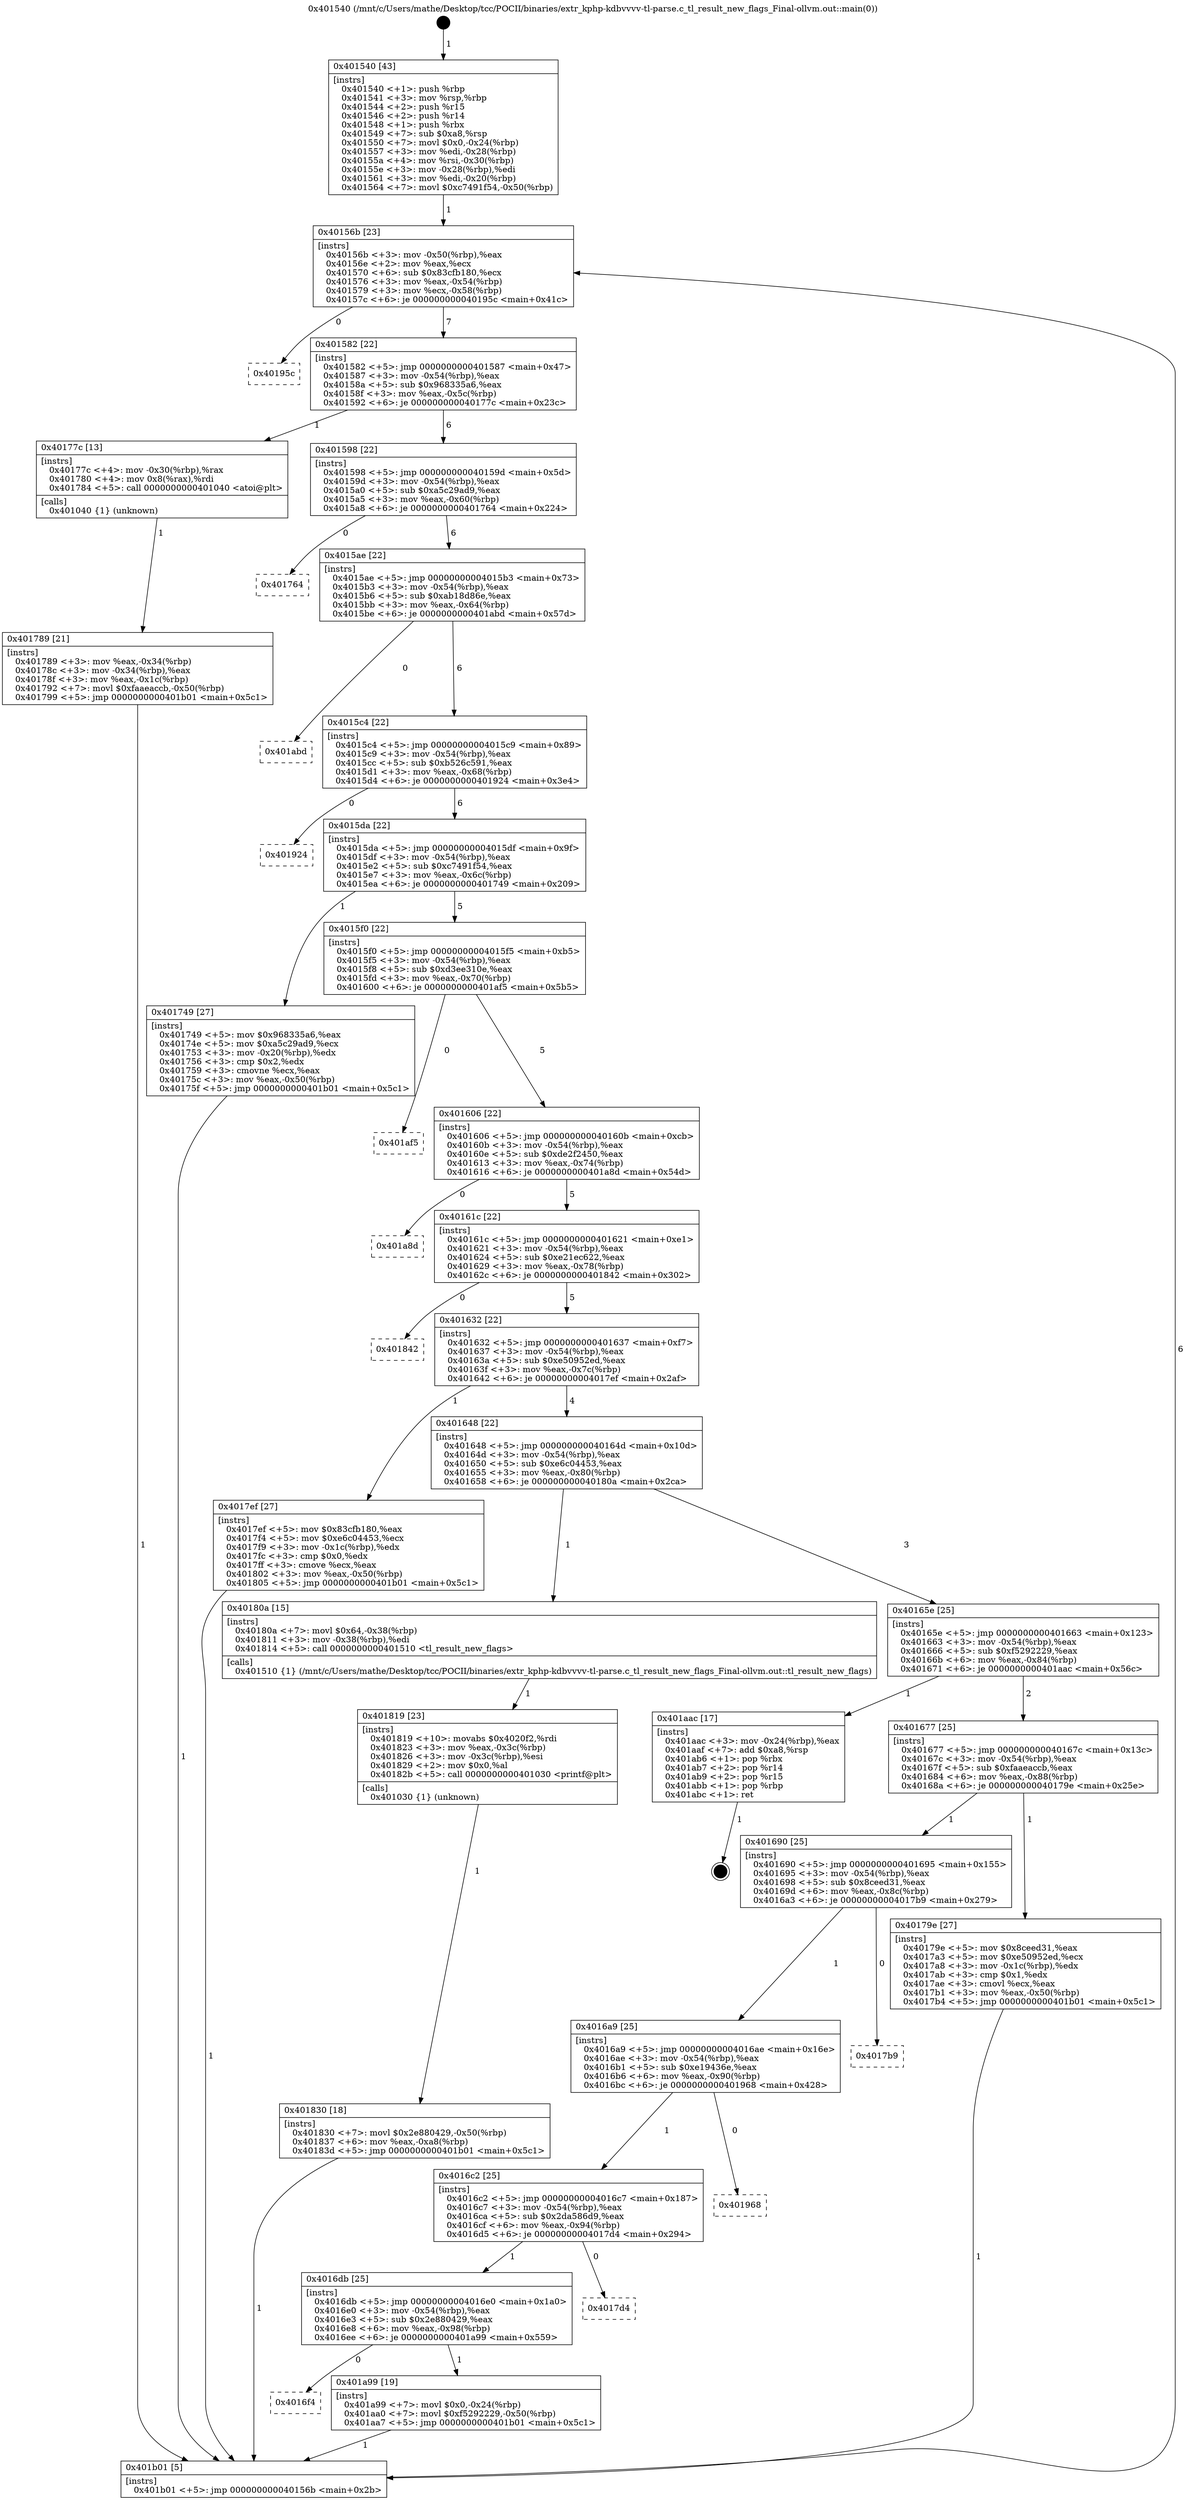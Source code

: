 digraph "0x401540" {
  label = "0x401540 (/mnt/c/Users/mathe/Desktop/tcc/POCII/binaries/extr_kphp-kdbvvvv-tl-parse.c_tl_result_new_flags_Final-ollvm.out::main(0))"
  labelloc = "t"
  node[shape=record]

  Entry [label="",width=0.3,height=0.3,shape=circle,fillcolor=black,style=filled]
  "0x40156b" [label="{
     0x40156b [23]\l
     | [instrs]\l
     &nbsp;&nbsp;0x40156b \<+3\>: mov -0x50(%rbp),%eax\l
     &nbsp;&nbsp;0x40156e \<+2\>: mov %eax,%ecx\l
     &nbsp;&nbsp;0x401570 \<+6\>: sub $0x83cfb180,%ecx\l
     &nbsp;&nbsp;0x401576 \<+3\>: mov %eax,-0x54(%rbp)\l
     &nbsp;&nbsp;0x401579 \<+3\>: mov %ecx,-0x58(%rbp)\l
     &nbsp;&nbsp;0x40157c \<+6\>: je 000000000040195c \<main+0x41c\>\l
  }"]
  "0x40195c" [label="{
     0x40195c\l
  }", style=dashed]
  "0x401582" [label="{
     0x401582 [22]\l
     | [instrs]\l
     &nbsp;&nbsp;0x401582 \<+5\>: jmp 0000000000401587 \<main+0x47\>\l
     &nbsp;&nbsp;0x401587 \<+3\>: mov -0x54(%rbp),%eax\l
     &nbsp;&nbsp;0x40158a \<+5\>: sub $0x968335a6,%eax\l
     &nbsp;&nbsp;0x40158f \<+3\>: mov %eax,-0x5c(%rbp)\l
     &nbsp;&nbsp;0x401592 \<+6\>: je 000000000040177c \<main+0x23c\>\l
  }"]
  Exit [label="",width=0.3,height=0.3,shape=circle,fillcolor=black,style=filled,peripheries=2]
  "0x40177c" [label="{
     0x40177c [13]\l
     | [instrs]\l
     &nbsp;&nbsp;0x40177c \<+4\>: mov -0x30(%rbp),%rax\l
     &nbsp;&nbsp;0x401780 \<+4\>: mov 0x8(%rax),%rdi\l
     &nbsp;&nbsp;0x401784 \<+5\>: call 0000000000401040 \<atoi@plt\>\l
     | [calls]\l
     &nbsp;&nbsp;0x401040 \{1\} (unknown)\l
  }"]
  "0x401598" [label="{
     0x401598 [22]\l
     | [instrs]\l
     &nbsp;&nbsp;0x401598 \<+5\>: jmp 000000000040159d \<main+0x5d\>\l
     &nbsp;&nbsp;0x40159d \<+3\>: mov -0x54(%rbp),%eax\l
     &nbsp;&nbsp;0x4015a0 \<+5\>: sub $0xa5c29ad9,%eax\l
     &nbsp;&nbsp;0x4015a5 \<+3\>: mov %eax,-0x60(%rbp)\l
     &nbsp;&nbsp;0x4015a8 \<+6\>: je 0000000000401764 \<main+0x224\>\l
  }"]
  "0x4016f4" [label="{
     0x4016f4\l
  }", style=dashed]
  "0x401764" [label="{
     0x401764\l
  }", style=dashed]
  "0x4015ae" [label="{
     0x4015ae [22]\l
     | [instrs]\l
     &nbsp;&nbsp;0x4015ae \<+5\>: jmp 00000000004015b3 \<main+0x73\>\l
     &nbsp;&nbsp;0x4015b3 \<+3\>: mov -0x54(%rbp),%eax\l
     &nbsp;&nbsp;0x4015b6 \<+5\>: sub $0xab18d86e,%eax\l
     &nbsp;&nbsp;0x4015bb \<+3\>: mov %eax,-0x64(%rbp)\l
     &nbsp;&nbsp;0x4015be \<+6\>: je 0000000000401abd \<main+0x57d\>\l
  }"]
  "0x401a99" [label="{
     0x401a99 [19]\l
     | [instrs]\l
     &nbsp;&nbsp;0x401a99 \<+7\>: movl $0x0,-0x24(%rbp)\l
     &nbsp;&nbsp;0x401aa0 \<+7\>: movl $0xf5292229,-0x50(%rbp)\l
     &nbsp;&nbsp;0x401aa7 \<+5\>: jmp 0000000000401b01 \<main+0x5c1\>\l
  }"]
  "0x401abd" [label="{
     0x401abd\l
  }", style=dashed]
  "0x4015c4" [label="{
     0x4015c4 [22]\l
     | [instrs]\l
     &nbsp;&nbsp;0x4015c4 \<+5\>: jmp 00000000004015c9 \<main+0x89\>\l
     &nbsp;&nbsp;0x4015c9 \<+3\>: mov -0x54(%rbp),%eax\l
     &nbsp;&nbsp;0x4015cc \<+5\>: sub $0xb526c591,%eax\l
     &nbsp;&nbsp;0x4015d1 \<+3\>: mov %eax,-0x68(%rbp)\l
     &nbsp;&nbsp;0x4015d4 \<+6\>: je 0000000000401924 \<main+0x3e4\>\l
  }"]
  "0x4016db" [label="{
     0x4016db [25]\l
     | [instrs]\l
     &nbsp;&nbsp;0x4016db \<+5\>: jmp 00000000004016e0 \<main+0x1a0\>\l
     &nbsp;&nbsp;0x4016e0 \<+3\>: mov -0x54(%rbp),%eax\l
     &nbsp;&nbsp;0x4016e3 \<+5\>: sub $0x2e880429,%eax\l
     &nbsp;&nbsp;0x4016e8 \<+6\>: mov %eax,-0x98(%rbp)\l
     &nbsp;&nbsp;0x4016ee \<+6\>: je 0000000000401a99 \<main+0x559\>\l
  }"]
  "0x401924" [label="{
     0x401924\l
  }", style=dashed]
  "0x4015da" [label="{
     0x4015da [22]\l
     | [instrs]\l
     &nbsp;&nbsp;0x4015da \<+5\>: jmp 00000000004015df \<main+0x9f\>\l
     &nbsp;&nbsp;0x4015df \<+3\>: mov -0x54(%rbp),%eax\l
     &nbsp;&nbsp;0x4015e2 \<+5\>: sub $0xc7491f54,%eax\l
     &nbsp;&nbsp;0x4015e7 \<+3\>: mov %eax,-0x6c(%rbp)\l
     &nbsp;&nbsp;0x4015ea \<+6\>: je 0000000000401749 \<main+0x209\>\l
  }"]
  "0x4017d4" [label="{
     0x4017d4\l
  }", style=dashed]
  "0x401749" [label="{
     0x401749 [27]\l
     | [instrs]\l
     &nbsp;&nbsp;0x401749 \<+5\>: mov $0x968335a6,%eax\l
     &nbsp;&nbsp;0x40174e \<+5\>: mov $0xa5c29ad9,%ecx\l
     &nbsp;&nbsp;0x401753 \<+3\>: mov -0x20(%rbp),%edx\l
     &nbsp;&nbsp;0x401756 \<+3\>: cmp $0x2,%edx\l
     &nbsp;&nbsp;0x401759 \<+3\>: cmovne %ecx,%eax\l
     &nbsp;&nbsp;0x40175c \<+3\>: mov %eax,-0x50(%rbp)\l
     &nbsp;&nbsp;0x40175f \<+5\>: jmp 0000000000401b01 \<main+0x5c1\>\l
  }"]
  "0x4015f0" [label="{
     0x4015f0 [22]\l
     | [instrs]\l
     &nbsp;&nbsp;0x4015f0 \<+5\>: jmp 00000000004015f5 \<main+0xb5\>\l
     &nbsp;&nbsp;0x4015f5 \<+3\>: mov -0x54(%rbp),%eax\l
     &nbsp;&nbsp;0x4015f8 \<+5\>: sub $0xd3ee310e,%eax\l
     &nbsp;&nbsp;0x4015fd \<+3\>: mov %eax,-0x70(%rbp)\l
     &nbsp;&nbsp;0x401600 \<+6\>: je 0000000000401af5 \<main+0x5b5\>\l
  }"]
  "0x401b01" [label="{
     0x401b01 [5]\l
     | [instrs]\l
     &nbsp;&nbsp;0x401b01 \<+5\>: jmp 000000000040156b \<main+0x2b\>\l
  }"]
  "0x401540" [label="{
     0x401540 [43]\l
     | [instrs]\l
     &nbsp;&nbsp;0x401540 \<+1\>: push %rbp\l
     &nbsp;&nbsp;0x401541 \<+3\>: mov %rsp,%rbp\l
     &nbsp;&nbsp;0x401544 \<+2\>: push %r15\l
     &nbsp;&nbsp;0x401546 \<+2\>: push %r14\l
     &nbsp;&nbsp;0x401548 \<+1\>: push %rbx\l
     &nbsp;&nbsp;0x401549 \<+7\>: sub $0xa8,%rsp\l
     &nbsp;&nbsp;0x401550 \<+7\>: movl $0x0,-0x24(%rbp)\l
     &nbsp;&nbsp;0x401557 \<+3\>: mov %edi,-0x28(%rbp)\l
     &nbsp;&nbsp;0x40155a \<+4\>: mov %rsi,-0x30(%rbp)\l
     &nbsp;&nbsp;0x40155e \<+3\>: mov -0x28(%rbp),%edi\l
     &nbsp;&nbsp;0x401561 \<+3\>: mov %edi,-0x20(%rbp)\l
     &nbsp;&nbsp;0x401564 \<+7\>: movl $0xc7491f54,-0x50(%rbp)\l
  }"]
  "0x401789" [label="{
     0x401789 [21]\l
     | [instrs]\l
     &nbsp;&nbsp;0x401789 \<+3\>: mov %eax,-0x34(%rbp)\l
     &nbsp;&nbsp;0x40178c \<+3\>: mov -0x34(%rbp),%eax\l
     &nbsp;&nbsp;0x40178f \<+3\>: mov %eax,-0x1c(%rbp)\l
     &nbsp;&nbsp;0x401792 \<+7\>: movl $0xfaaeaccb,-0x50(%rbp)\l
     &nbsp;&nbsp;0x401799 \<+5\>: jmp 0000000000401b01 \<main+0x5c1\>\l
  }"]
  "0x4016c2" [label="{
     0x4016c2 [25]\l
     | [instrs]\l
     &nbsp;&nbsp;0x4016c2 \<+5\>: jmp 00000000004016c7 \<main+0x187\>\l
     &nbsp;&nbsp;0x4016c7 \<+3\>: mov -0x54(%rbp),%eax\l
     &nbsp;&nbsp;0x4016ca \<+5\>: sub $0x2da586d9,%eax\l
     &nbsp;&nbsp;0x4016cf \<+6\>: mov %eax,-0x94(%rbp)\l
     &nbsp;&nbsp;0x4016d5 \<+6\>: je 00000000004017d4 \<main+0x294\>\l
  }"]
  "0x401af5" [label="{
     0x401af5\l
  }", style=dashed]
  "0x401606" [label="{
     0x401606 [22]\l
     | [instrs]\l
     &nbsp;&nbsp;0x401606 \<+5\>: jmp 000000000040160b \<main+0xcb\>\l
     &nbsp;&nbsp;0x40160b \<+3\>: mov -0x54(%rbp),%eax\l
     &nbsp;&nbsp;0x40160e \<+5\>: sub $0xde2f2450,%eax\l
     &nbsp;&nbsp;0x401613 \<+3\>: mov %eax,-0x74(%rbp)\l
     &nbsp;&nbsp;0x401616 \<+6\>: je 0000000000401a8d \<main+0x54d\>\l
  }"]
  "0x401968" [label="{
     0x401968\l
  }", style=dashed]
  "0x401a8d" [label="{
     0x401a8d\l
  }", style=dashed]
  "0x40161c" [label="{
     0x40161c [22]\l
     | [instrs]\l
     &nbsp;&nbsp;0x40161c \<+5\>: jmp 0000000000401621 \<main+0xe1\>\l
     &nbsp;&nbsp;0x401621 \<+3\>: mov -0x54(%rbp),%eax\l
     &nbsp;&nbsp;0x401624 \<+5\>: sub $0xe21ec622,%eax\l
     &nbsp;&nbsp;0x401629 \<+3\>: mov %eax,-0x78(%rbp)\l
     &nbsp;&nbsp;0x40162c \<+6\>: je 0000000000401842 \<main+0x302\>\l
  }"]
  "0x4016a9" [label="{
     0x4016a9 [25]\l
     | [instrs]\l
     &nbsp;&nbsp;0x4016a9 \<+5\>: jmp 00000000004016ae \<main+0x16e\>\l
     &nbsp;&nbsp;0x4016ae \<+3\>: mov -0x54(%rbp),%eax\l
     &nbsp;&nbsp;0x4016b1 \<+5\>: sub $0xe19436e,%eax\l
     &nbsp;&nbsp;0x4016b6 \<+6\>: mov %eax,-0x90(%rbp)\l
     &nbsp;&nbsp;0x4016bc \<+6\>: je 0000000000401968 \<main+0x428\>\l
  }"]
  "0x401842" [label="{
     0x401842\l
  }", style=dashed]
  "0x401632" [label="{
     0x401632 [22]\l
     | [instrs]\l
     &nbsp;&nbsp;0x401632 \<+5\>: jmp 0000000000401637 \<main+0xf7\>\l
     &nbsp;&nbsp;0x401637 \<+3\>: mov -0x54(%rbp),%eax\l
     &nbsp;&nbsp;0x40163a \<+5\>: sub $0xe50952ed,%eax\l
     &nbsp;&nbsp;0x40163f \<+3\>: mov %eax,-0x7c(%rbp)\l
     &nbsp;&nbsp;0x401642 \<+6\>: je 00000000004017ef \<main+0x2af\>\l
  }"]
  "0x4017b9" [label="{
     0x4017b9\l
  }", style=dashed]
  "0x4017ef" [label="{
     0x4017ef [27]\l
     | [instrs]\l
     &nbsp;&nbsp;0x4017ef \<+5\>: mov $0x83cfb180,%eax\l
     &nbsp;&nbsp;0x4017f4 \<+5\>: mov $0xe6c04453,%ecx\l
     &nbsp;&nbsp;0x4017f9 \<+3\>: mov -0x1c(%rbp),%edx\l
     &nbsp;&nbsp;0x4017fc \<+3\>: cmp $0x0,%edx\l
     &nbsp;&nbsp;0x4017ff \<+3\>: cmove %ecx,%eax\l
     &nbsp;&nbsp;0x401802 \<+3\>: mov %eax,-0x50(%rbp)\l
     &nbsp;&nbsp;0x401805 \<+5\>: jmp 0000000000401b01 \<main+0x5c1\>\l
  }"]
  "0x401648" [label="{
     0x401648 [22]\l
     | [instrs]\l
     &nbsp;&nbsp;0x401648 \<+5\>: jmp 000000000040164d \<main+0x10d\>\l
     &nbsp;&nbsp;0x40164d \<+3\>: mov -0x54(%rbp),%eax\l
     &nbsp;&nbsp;0x401650 \<+5\>: sub $0xe6c04453,%eax\l
     &nbsp;&nbsp;0x401655 \<+3\>: mov %eax,-0x80(%rbp)\l
     &nbsp;&nbsp;0x401658 \<+6\>: je 000000000040180a \<main+0x2ca\>\l
  }"]
  "0x401830" [label="{
     0x401830 [18]\l
     | [instrs]\l
     &nbsp;&nbsp;0x401830 \<+7\>: movl $0x2e880429,-0x50(%rbp)\l
     &nbsp;&nbsp;0x401837 \<+6\>: mov %eax,-0xa8(%rbp)\l
     &nbsp;&nbsp;0x40183d \<+5\>: jmp 0000000000401b01 \<main+0x5c1\>\l
  }"]
  "0x40180a" [label="{
     0x40180a [15]\l
     | [instrs]\l
     &nbsp;&nbsp;0x40180a \<+7\>: movl $0x64,-0x38(%rbp)\l
     &nbsp;&nbsp;0x401811 \<+3\>: mov -0x38(%rbp),%edi\l
     &nbsp;&nbsp;0x401814 \<+5\>: call 0000000000401510 \<tl_result_new_flags\>\l
     | [calls]\l
     &nbsp;&nbsp;0x401510 \{1\} (/mnt/c/Users/mathe/Desktop/tcc/POCII/binaries/extr_kphp-kdbvvvv-tl-parse.c_tl_result_new_flags_Final-ollvm.out::tl_result_new_flags)\l
  }"]
  "0x40165e" [label="{
     0x40165e [25]\l
     | [instrs]\l
     &nbsp;&nbsp;0x40165e \<+5\>: jmp 0000000000401663 \<main+0x123\>\l
     &nbsp;&nbsp;0x401663 \<+3\>: mov -0x54(%rbp),%eax\l
     &nbsp;&nbsp;0x401666 \<+5\>: sub $0xf5292229,%eax\l
     &nbsp;&nbsp;0x40166b \<+6\>: mov %eax,-0x84(%rbp)\l
     &nbsp;&nbsp;0x401671 \<+6\>: je 0000000000401aac \<main+0x56c\>\l
  }"]
  "0x401819" [label="{
     0x401819 [23]\l
     | [instrs]\l
     &nbsp;&nbsp;0x401819 \<+10\>: movabs $0x4020f2,%rdi\l
     &nbsp;&nbsp;0x401823 \<+3\>: mov %eax,-0x3c(%rbp)\l
     &nbsp;&nbsp;0x401826 \<+3\>: mov -0x3c(%rbp),%esi\l
     &nbsp;&nbsp;0x401829 \<+2\>: mov $0x0,%al\l
     &nbsp;&nbsp;0x40182b \<+5\>: call 0000000000401030 \<printf@plt\>\l
     | [calls]\l
     &nbsp;&nbsp;0x401030 \{1\} (unknown)\l
  }"]
  "0x401aac" [label="{
     0x401aac [17]\l
     | [instrs]\l
     &nbsp;&nbsp;0x401aac \<+3\>: mov -0x24(%rbp),%eax\l
     &nbsp;&nbsp;0x401aaf \<+7\>: add $0xa8,%rsp\l
     &nbsp;&nbsp;0x401ab6 \<+1\>: pop %rbx\l
     &nbsp;&nbsp;0x401ab7 \<+2\>: pop %r14\l
     &nbsp;&nbsp;0x401ab9 \<+2\>: pop %r15\l
     &nbsp;&nbsp;0x401abb \<+1\>: pop %rbp\l
     &nbsp;&nbsp;0x401abc \<+1\>: ret\l
  }"]
  "0x401677" [label="{
     0x401677 [25]\l
     | [instrs]\l
     &nbsp;&nbsp;0x401677 \<+5\>: jmp 000000000040167c \<main+0x13c\>\l
     &nbsp;&nbsp;0x40167c \<+3\>: mov -0x54(%rbp),%eax\l
     &nbsp;&nbsp;0x40167f \<+5\>: sub $0xfaaeaccb,%eax\l
     &nbsp;&nbsp;0x401684 \<+6\>: mov %eax,-0x88(%rbp)\l
     &nbsp;&nbsp;0x40168a \<+6\>: je 000000000040179e \<main+0x25e\>\l
  }"]
  "0x401690" [label="{
     0x401690 [25]\l
     | [instrs]\l
     &nbsp;&nbsp;0x401690 \<+5\>: jmp 0000000000401695 \<main+0x155\>\l
     &nbsp;&nbsp;0x401695 \<+3\>: mov -0x54(%rbp),%eax\l
     &nbsp;&nbsp;0x401698 \<+5\>: sub $0x8ceed31,%eax\l
     &nbsp;&nbsp;0x40169d \<+6\>: mov %eax,-0x8c(%rbp)\l
     &nbsp;&nbsp;0x4016a3 \<+6\>: je 00000000004017b9 \<main+0x279\>\l
  }"]
  "0x40179e" [label="{
     0x40179e [27]\l
     | [instrs]\l
     &nbsp;&nbsp;0x40179e \<+5\>: mov $0x8ceed31,%eax\l
     &nbsp;&nbsp;0x4017a3 \<+5\>: mov $0xe50952ed,%ecx\l
     &nbsp;&nbsp;0x4017a8 \<+3\>: mov -0x1c(%rbp),%edx\l
     &nbsp;&nbsp;0x4017ab \<+3\>: cmp $0x1,%edx\l
     &nbsp;&nbsp;0x4017ae \<+3\>: cmovl %ecx,%eax\l
     &nbsp;&nbsp;0x4017b1 \<+3\>: mov %eax,-0x50(%rbp)\l
     &nbsp;&nbsp;0x4017b4 \<+5\>: jmp 0000000000401b01 \<main+0x5c1\>\l
  }"]
  Entry -> "0x401540" [label=" 1"]
  "0x40156b" -> "0x40195c" [label=" 0"]
  "0x40156b" -> "0x401582" [label=" 7"]
  "0x401aac" -> Exit [label=" 1"]
  "0x401582" -> "0x40177c" [label=" 1"]
  "0x401582" -> "0x401598" [label=" 6"]
  "0x401a99" -> "0x401b01" [label=" 1"]
  "0x401598" -> "0x401764" [label=" 0"]
  "0x401598" -> "0x4015ae" [label=" 6"]
  "0x4016db" -> "0x4016f4" [label=" 0"]
  "0x4015ae" -> "0x401abd" [label=" 0"]
  "0x4015ae" -> "0x4015c4" [label=" 6"]
  "0x4016db" -> "0x401a99" [label=" 1"]
  "0x4015c4" -> "0x401924" [label=" 0"]
  "0x4015c4" -> "0x4015da" [label=" 6"]
  "0x4016c2" -> "0x4016db" [label=" 1"]
  "0x4015da" -> "0x401749" [label=" 1"]
  "0x4015da" -> "0x4015f0" [label=" 5"]
  "0x401749" -> "0x401b01" [label=" 1"]
  "0x401540" -> "0x40156b" [label=" 1"]
  "0x401b01" -> "0x40156b" [label=" 6"]
  "0x40177c" -> "0x401789" [label=" 1"]
  "0x401789" -> "0x401b01" [label=" 1"]
  "0x4016c2" -> "0x4017d4" [label=" 0"]
  "0x4015f0" -> "0x401af5" [label=" 0"]
  "0x4015f0" -> "0x401606" [label=" 5"]
  "0x4016a9" -> "0x4016c2" [label=" 1"]
  "0x401606" -> "0x401a8d" [label=" 0"]
  "0x401606" -> "0x40161c" [label=" 5"]
  "0x4016a9" -> "0x401968" [label=" 0"]
  "0x40161c" -> "0x401842" [label=" 0"]
  "0x40161c" -> "0x401632" [label=" 5"]
  "0x401690" -> "0x4016a9" [label=" 1"]
  "0x401632" -> "0x4017ef" [label=" 1"]
  "0x401632" -> "0x401648" [label=" 4"]
  "0x401690" -> "0x4017b9" [label=" 0"]
  "0x401648" -> "0x40180a" [label=" 1"]
  "0x401648" -> "0x40165e" [label=" 3"]
  "0x401830" -> "0x401b01" [label=" 1"]
  "0x40165e" -> "0x401aac" [label=" 1"]
  "0x40165e" -> "0x401677" [label=" 2"]
  "0x401819" -> "0x401830" [label=" 1"]
  "0x401677" -> "0x40179e" [label=" 1"]
  "0x401677" -> "0x401690" [label=" 1"]
  "0x40179e" -> "0x401b01" [label=" 1"]
  "0x4017ef" -> "0x401b01" [label=" 1"]
  "0x40180a" -> "0x401819" [label=" 1"]
}
